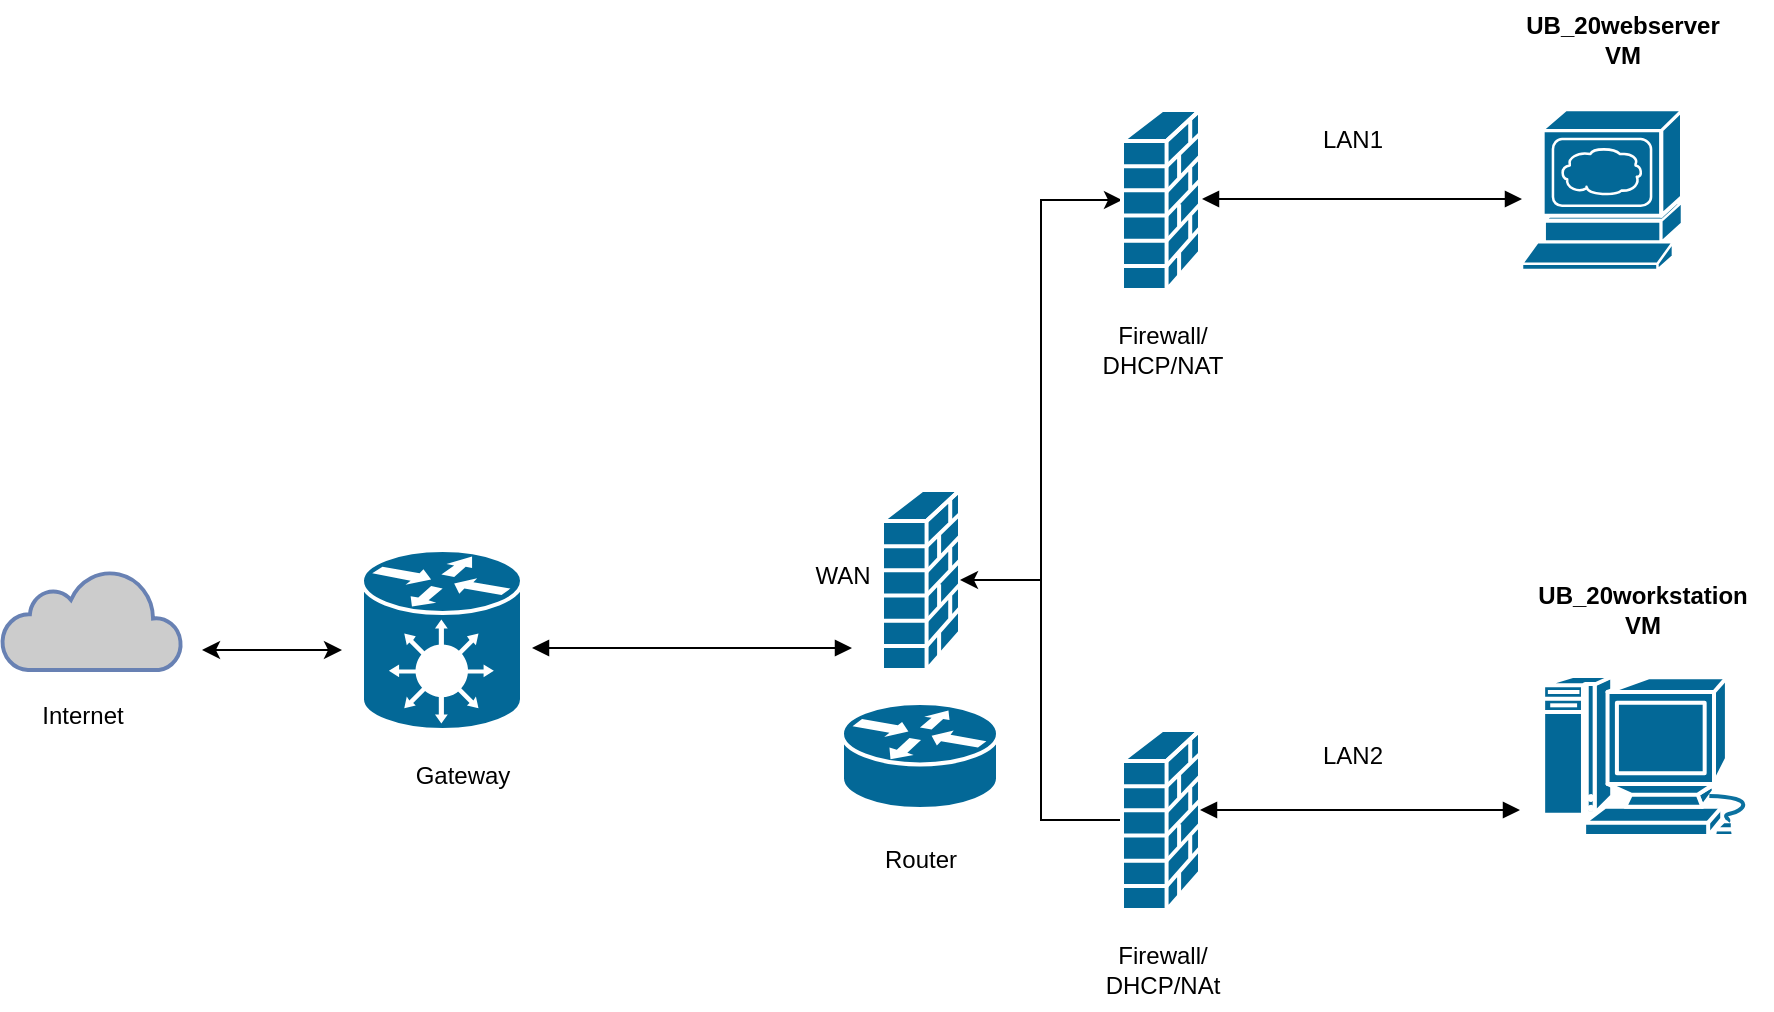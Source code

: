 <mxfile version="21.2.3" type="github">
  <diagram name="Page-1" id="OFt-B2iAiT57NMBRG7wK">
    <mxGraphModel dx="1244" dy="848" grid="1" gridSize="10" guides="1" tooltips="1" connect="1" arrows="1" fold="1" page="1" pageScale="1" pageWidth="3300" pageHeight="4681" math="0" shadow="0">
      <root>
        <mxCell id="0" />
        <mxCell id="1" parent="0" />
        <mxCell id="Cbug81dCjHIiOIQAmLpT-7" value="" style="html=1;outlineConnect=0;fillColor=#CCCCCC;strokeColor=#6881B3;gradientColor=none;gradientDirection=north;strokeWidth=2;shape=mxgraph.networks.cloud;fontColor=#ffffff;" vertex="1" parent="1">
          <mxGeometry x="70" y="360" width="90" height="50" as="geometry" />
        </mxCell>
        <mxCell id="Cbug81dCjHIiOIQAmLpT-8" value="" style="endArrow=classic;startArrow=classic;html=1;rounded=0;" edge="1" parent="1">
          <mxGeometry width="50" height="50" relative="1" as="geometry">
            <mxPoint x="240" y="400" as="sourcePoint" />
            <mxPoint x="170" y="400" as="targetPoint" />
          </mxGeometry>
        </mxCell>
        <mxCell id="Cbug81dCjHIiOIQAmLpT-10" value="" style="shape=mxgraph.cisco.hubs_and_gateways.generic_gateway;sketch=0;html=1;pointerEvents=1;dashed=0;fillColor=#036897;strokeColor=#ffffff;strokeWidth=2;verticalLabelPosition=bottom;verticalAlign=top;align=center;outlineConnect=0;" vertex="1" parent="1">
          <mxGeometry x="250" y="350" width="80" height="90" as="geometry" />
        </mxCell>
        <mxCell id="Cbug81dCjHIiOIQAmLpT-14" value="" style="endArrow=block;startArrow=block;endFill=1;startFill=1;html=1;rounded=0;" edge="1" parent="1">
          <mxGeometry width="160" relative="1" as="geometry">
            <mxPoint x="335" y="399" as="sourcePoint" />
            <mxPoint x="495" y="399" as="targetPoint" />
          </mxGeometry>
        </mxCell>
        <mxCell id="Cbug81dCjHIiOIQAmLpT-45" style="edgeStyle=orthogonalEdgeStyle;rounded=0;orthogonalLoop=1;jettySize=auto;html=1;entryX=0;entryY=0.5;entryDx=0;entryDy=0;entryPerimeter=0;" edge="1" parent="1" source="Cbug81dCjHIiOIQAmLpT-15" target="Cbug81dCjHIiOIQAmLpT-24">
          <mxGeometry relative="1" as="geometry">
            <mxPoint x="560" y="180" as="targetPoint" />
          </mxGeometry>
        </mxCell>
        <mxCell id="Cbug81dCjHIiOIQAmLpT-15" value="" style="shape=mxgraph.cisco.security.firewall;sketch=0;html=1;pointerEvents=1;dashed=0;fillColor=#036897;strokeColor=#ffffff;strokeWidth=2;verticalLabelPosition=bottom;verticalAlign=top;align=center;outlineConnect=0;" vertex="1" parent="1">
          <mxGeometry x="510" y="320" width="39" height="90" as="geometry" />
        </mxCell>
        <mxCell id="Cbug81dCjHIiOIQAmLpT-16" value="" style="shape=mxgraph.cisco.routers.router;sketch=0;html=1;pointerEvents=1;dashed=0;fillColor=#036897;strokeColor=#ffffff;strokeWidth=2;verticalLabelPosition=bottom;verticalAlign=top;align=center;outlineConnect=0;" vertex="1" parent="1">
          <mxGeometry x="490" y="426.5" width="78" height="53" as="geometry" />
        </mxCell>
        <mxCell id="Cbug81dCjHIiOIQAmLpT-24" value="" style="shape=mxgraph.cisco.security.firewall;sketch=0;html=1;pointerEvents=1;dashed=0;fillColor=#036897;strokeColor=#ffffff;strokeWidth=2;verticalLabelPosition=bottom;verticalAlign=top;align=center;outlineConnect=0;" vertex="1" parent="1">
          <mxGeometry x="630" y="130" width="39" height="90" as="geometry" />
        </mxCell>
        <mxCell id="Cbug81dCjHIiOIQAmLpT-47" style="edgeStyle=orthogonalEdgeStyle;rounded=0;orthogonalLoop=1;jettySize=auto;html=1;entryX=1;entryY=0.5;entryDx=0;entryDy=0;entryPerimeter=0;" edge="1" parent="1" source="Cbug81dCjHIiOIQAmLpT-28" target="Cbug81dCjHIiOIQAmLpT-15">
          <mxGeometry relative="1" as="geometry">
            <mxPoint x="610" y="410" as="targetPoint" />
          </mxGeometry>
        </mxCell>
        <mxCell id="Cbug81dCjHIiOIQAmLpT-28" value="" style="shape=mxgraph.cisco.security.firewall;sketch=0;html=1;pointerEvents=1;dashed=0;fillColor=#036897;strokeColor=#ffffff;strokeWidth=2;verticalLabelPosition=bottom;verticalAlign=top;align=center;outlineConnect=0;" vertex="1" parent="1">
          <mxGeometry x="630" y="440" width="39" height="90" as="geometry" />
        </mxCell>
        <mxCell id="Cbug81dCjHIiOIQAmLpT-29" value="" style="endArrow=block;startArrow=block;endFill=1;startFill=1;html=1;rounded=0;" edge="1" parent="1">
          <mxGeometry width="160" relative="1" as="geometry">
            <mxPoint x="670" y="174.5" as="sourcePoint" />
            <mxPoint x="830" y="174.5" as="targetPoint" />
          </mxGeometry>
        </mxCell>
        <mxCell id="Cbug81dCjHIiOIQAmLpT-30" value="" style="endArrow=block;startArrow=block;endFill=1;startFill=1;html=1;rounded=0;" edge="1" parent="1">
          <mxGeometry width="160" relative="1" as="geometry">
            <mxPoint x="669" y="480" as="sourcePoint" />
            <mxPoint x="829" y="480" as="targetPoint" />
          </mxGeometry>
        </mxCell>
        <mxCell id="Cbug81dCjHIiOIQAmLpT-31" value="" style="shape=mxgraph.cisco.computers_and_peripherals.macintosh;sketch=0;html=1;pointerEvents=1;dashed=0;fillColor=#036897;strokeColor=#ffffff;strokeWidth=2;verticalLabelPosition=bottom;verticalAlign=top;align=center;outlineConnect=0;" vertex="1" parent="1">
          <mxGeometry x="840" y="413" width="110" height="80" as="geometry" />
        </mxCell>
        <mxCell id="Cbug81dCjHIiOIQAmLpT-32" value="" style="shape=mxgraph.cisco.servers.www_server;sketch=0;html=1;pointerEvents=1;dashed=0;fillColor=#036897;strokeColor=#ffffff;strokeWidth=2;verticalLabelPosition=bottom;verticalAlign=top;align=center;outlineConnect=0;" vertex="1" parent="1">
          <mxGeometry x="830" y="130" width="80" height="80" as="geometry" />
        </mxCell>
        <mxCell id="Cbug81dCjHIiOIQAmLpT-33" value="Internet" style="text;html=1;align=center;verticalAlign=middle;resizable=0;points=[];autosize=1;strokeColor=none;fillColor=none;" vertex="1" parent="1">
          <mxGeometry x="80" y="418" width="60" height="30" as="geometry" />
        </mxCell>
        <mxCell id="Cbug81dCjHIiOIQAmLpT-34" value="Gateway" style="text;html=1;align=center;verticalAlign=middle;resizable=0;points=[];autosize=1;strokeColor=none;fillColor=none;" vertex="1" parent="1">
          <mxGeometry x="265" y="448" width="70" height="30" as="geometry" />
        </mxCell>
        <mxCell id="Cbug81dCjHIiOIQAmLpT-35" value="Router" style="text;html=1;align=center;verticalAlign=middle;resizable=0;points=[];autosize=1;strokeColor=none;fillColor=none;" vertex="1" parent="1">
          <mxGeometry x="499" y="490" width="60" height="30" as="geometry" />
        </mxCell>
        <mxCell id="Cbug81dCjHIiOIQAmLpT-36" value="WAN" style="text;html=1;align=center;verticalAlign=middle;resizable=0;points=[];autosize=1;strokeColor=none;fillColor=none;" vertex="1" parent="1">
          <mxGeometry x="465" y="348" width="50" height="30" as="geometry" />
        </mxCell>
        <mxCell id="Cbug81dCjHIiOIQAmLpT-37" value="Firewall/&lt;br&gt;DHCP/NAt" style="text;html=1;align=center;verticalAlign=middle;resizable=0;points=[];autosize=1;strokeColor=none;fillColor=none;" vertex="1" parent="1">
          <mxGeometry x="609.5" y="540" width="80" height="40" as="geometry" />
        </mxCell>
        <mxCell id="Cbug81dCjHIiOIQAmLpT-38" value="Firewall/&lt;br&gt;DHCP/NAT" style="text;html=1;align=center;verticalAlign=middle;resizable=0;points=[];autosize=1;strokeColor=none;fillColor=none;" vertex="1" parent="1">
          <mxGeometry x="609.5" y="230" width="80" height="40" as="geometry" />
        </mxCell>
        <mxCell id="Cbug81dCjHIiOIQAmLpT-39" value="LAN1" style="text;html=1;align=center;verticalAlign=middle;resizable=0;points=[];autosize=1;strokeColor=none;fillColor=none;" vertex="1" parent="1">
          <mxGeometry x="720" y="130" width="50" height="30" as="geometry" />
        </mxCell>
        <mxCell id="Cbug81dCjHIiOIQAmLpT-40" value="LAN2" style="text;html=1;align=center;verticalAlign=middle;resizable=0;points=[];autosize=1;strokeColor=none;fillColor=none;" vertex="1" parent="1">
          <mxGeometry x="720" y="438" width="50" height="30" as="geometry" />
        </mxCell>
        <mxCell id="Cbug81dCjHIiOIQAmLpT-43" value="&lt;b&gt;UB_20webserver&lt;br&gt;VM&lt;/b&gt;" style="text;html=1;align=center;verticalAlign=middle;resizable=0;points=[];autosize=1;strokeColor=none;fillColor=none;" vertex="1" parent="1">
          <mxGeometry x="820" y="75" width="120" height="40" as="geometry" />
        </mxCell>
        <mxCell id="Cbug81dCjHIiOIQAmLpT-44" value="&lt;b&gt;UB_20workstation&lt;br&gt;VM&lt;/b&gt;" style="text;html=1;align=center;verticalAlign=middle;resizable=0;points=[];autosize=1;strokeColor=none;fillColor=none;" vertex="1" parent="1">
          <mxGeometry x="825" y="360" width="130" height="40" as="geometry" />
        </mxCell>
      </root>
    </mxGraphModel>
  </diagram>
</mxfile>
